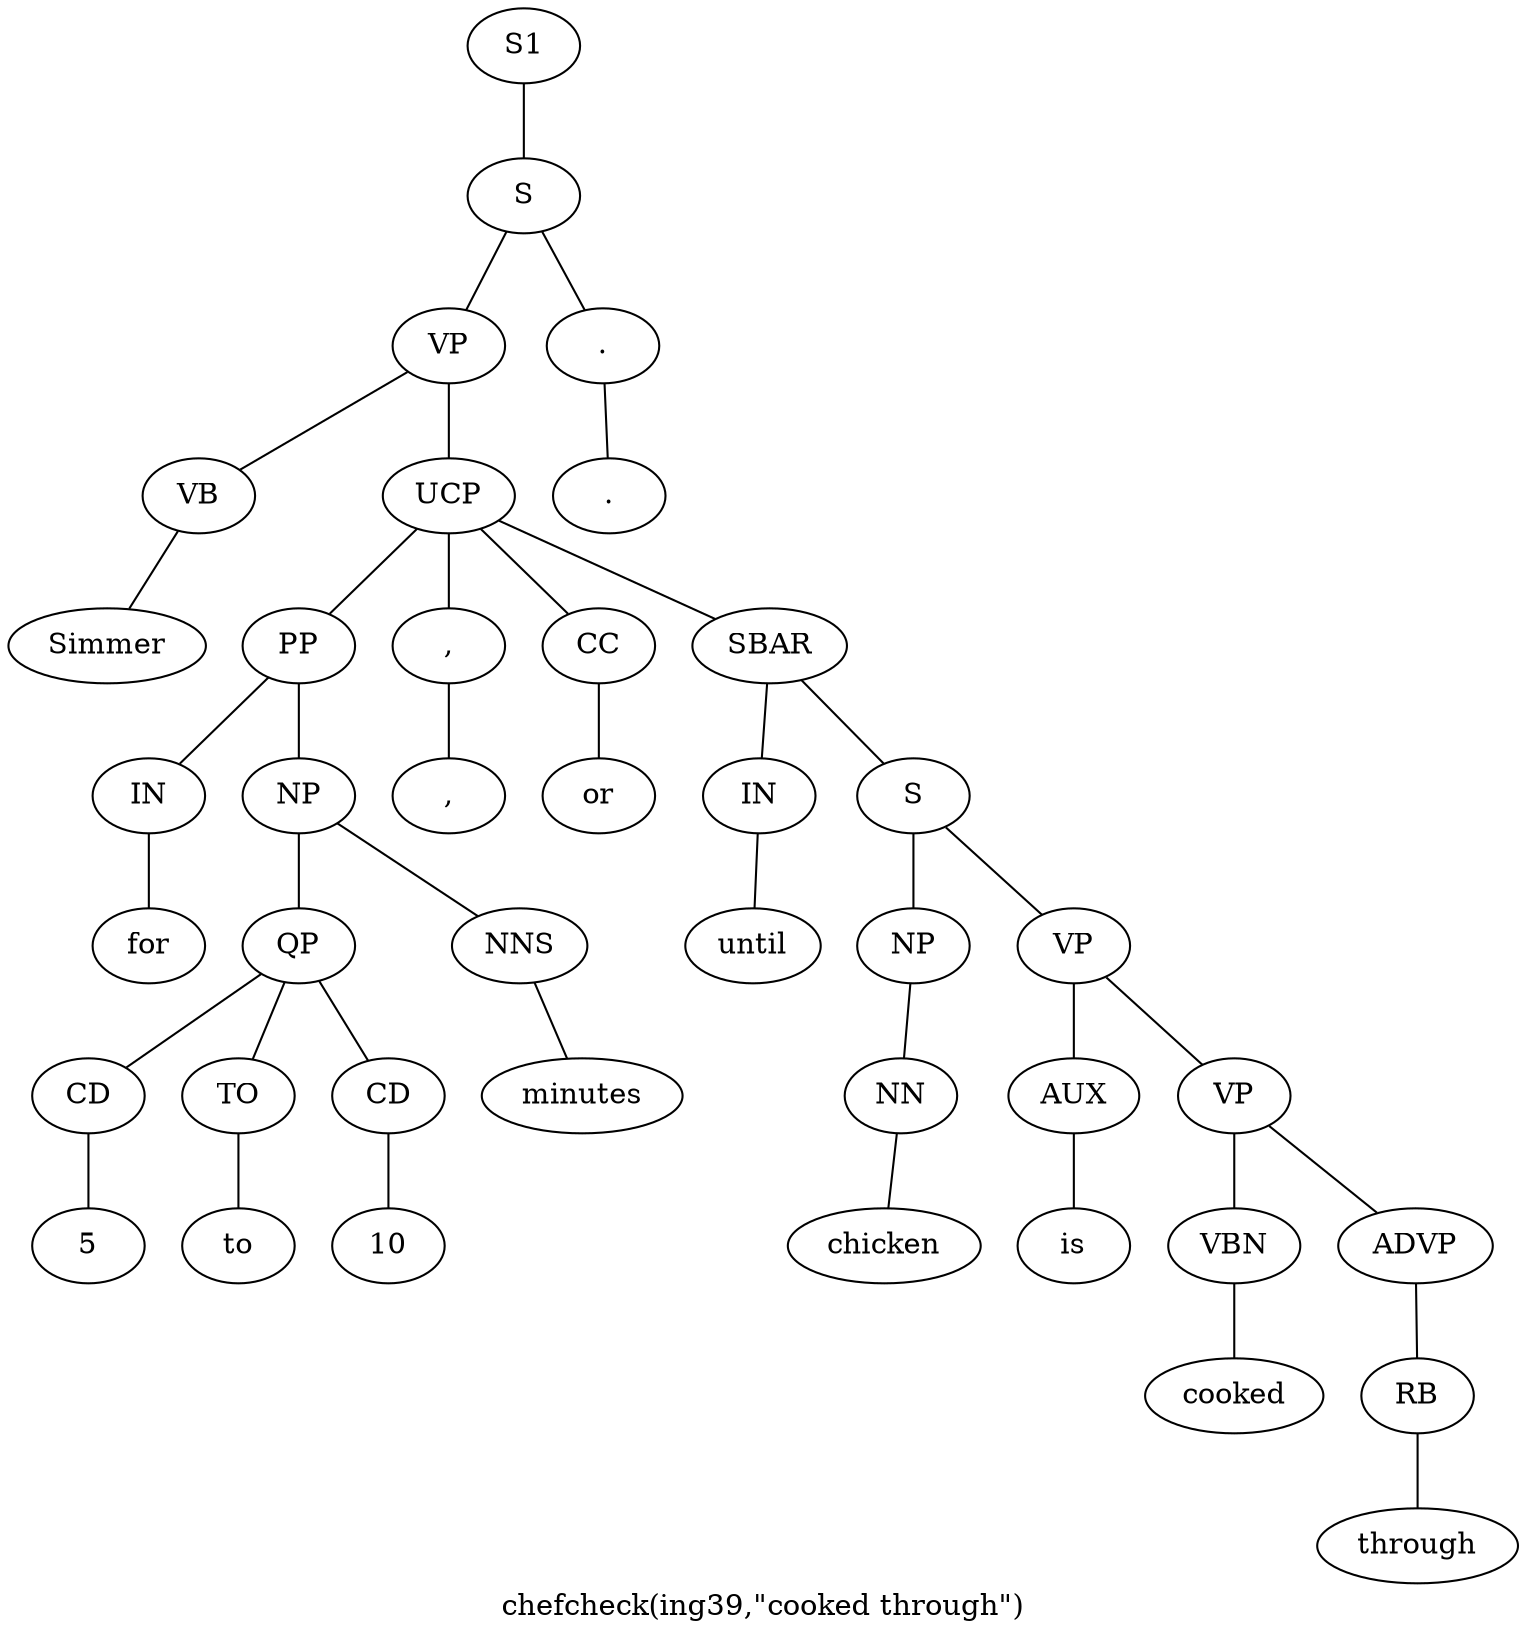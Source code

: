 graph SyntaxGraph {
	label = "chefcheck(ing39,\"cooked through\")";
	Node0 [label="S1"];
	Node1 [label="S"];
	Node2 [label="VP"];
	Node3 [label="VB"];
	Node4 [label="Simmer"];
	Node5 [label="UCP"];
	Node6 [label="PP"];
	Node7 [label="IN"];
	Node8 [label="for"];
	Node9 [label="NP"];
	Node10 [label="QP"];
	Node11 [label="CD"];
	Node12 [label="5"];
	Node13 [label="TO"];
	Node14 [label="to"];
	Node15 [label="CD"];
	Node16 [label="10"];
	Node17 [label="NNS"];
	Node18 [label="minutes"];
	Node19 [label=","];
	Node20 [label=","];
	Node21 [label="CC"];
	Node22 [label="or"];
	Node23 [label="SBAR"];
	Node24 [label="IN"];
	Node25 [label="until"];
	Node26 [label="S"];
	Node27 [label="NP"];
	Node28 [label="NN"];
	Node29 [label="chicken"];
	Node30 [label="VP"];
	Node31 [label="AUX"];
	Node32 [label="is"];
	Node33 [label="VP"];
	Node34 [label="VBN"];
	Node35 [label="cooked"];
	Node36 [label="ADVP"];
	Node37 [label="RB"];
	Node38 [label="through"];
	Node39 [label="."];
	Node40 [label="."];

	Node0 -- Node1;
	Node1 -- Node2;
	Node1 -- Node39;
	Node2 -- Node3;
	Node2 -- Node5;
	Node3 -- Node4;
	Node5 -- Node6;
	Node5 -- Node19;
	Node5 -- Node21;
	Node5 -- Node23;
	Node6 -- Node7;
	Node6 -- Node9;
	Node7 -- Node8;
	Node9 -- Node10;
	Node9 -- Node17;
	Node10 -- Node11;
	Node10 -- Node13;
	Node10 -- Node15;
	Node11 -- Node12;
	Node13 -- Node14;
	Node15 -- Node16;
	Node17 -- Node18;
	Node19 -- Node20;
	Node21 -- Node22;
	Node23 -- Node24;
	Node23 -- Node26;
	Node24 -- Node25;
	Node26 -- Node27;
	Node26 -- Node30;
	Node27 -- Node28;
	Node28 -- Node29;
	Node30 -- Node31;
	Node30 -- Node33;
	Node31 -- Node32;
	Node33 -- Node34;
	Node33 -- Node36;
	Node34 -- Node35;
	Node36 -- Node37;
	Node37 -- Node38;
	Node39 -- Node40;
}